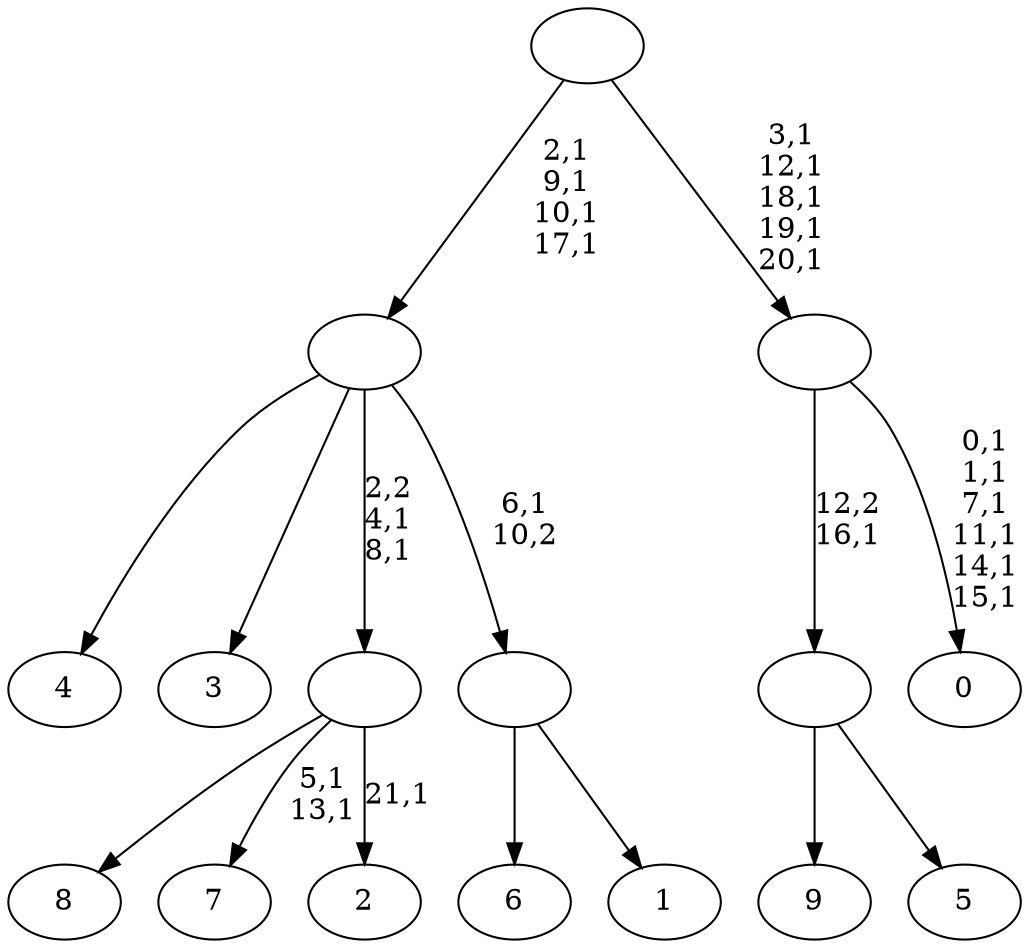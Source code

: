 digraph T {
	32 [label="9"]
	31 [label="8"]
	30 [label="7"]
	27 [label="6"]
	26 [label="5"]
	25 [label=""]
	24 [label="4"]
	23 [label="3"]
	22 [label="2"]
	20 [label=""]
	18 [label="1"]
	17 [label=""]
	16 [label=""]
	12 [label="0"]
	5 [label=""]
	0 [label=""]
	25 -> 32 [label=""]
	25 -> 26 [label=""]
	20 -> 22 [label="21,1"]
	20 -> 30 [label="5,1\n13,1"]
	20 -> 31 [label=""]
	17 -> 27 [label=""]
	17 -> 18 [label=""]
	16 -> 20 [label="2,2\n4,1\n8,1"]
	16 -> 24 [label=""]
	16 -> 23 [label=""]
	16 -> 17 [label="6,1\n10,2"]
	5 -> 12 [label="0,1\n1,1\n7,1\n11,1\n14,1\n15,1"]
	5 -> 25 [label="12,2\n16,1"]
	0 -> 5 [label="3,1\n12,1\n18,1\n19,1\n20,1"]
	0 -> 16 [label="2,1\n9,1\n10,1\n17,1"]
}
